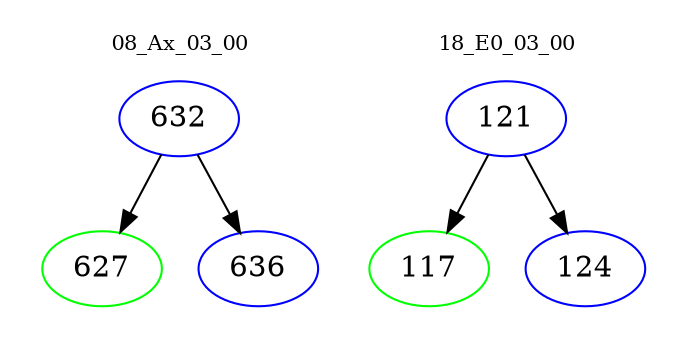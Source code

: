 digraph{
subgraph cluster_0 {
color = white
label = "08_Ax_03_00";
fontsize=10;
T0_632 [label="632", color="blue"]
T0_632 -> T0_627 [color="black"]
T0_627 [label="627", color="green"]
T0_632 -> T0_636 [color="black"]
T0_636 [label="636", color="blue"]
}
subgraph cluster_1 {
color = white
label = "18_E0_03_00";
fontsize=10;
T1_121 [label="121", color="blue"]
T1_121 -> T1_117 [color="black"]
T1_117 [label="117", color="green"]
T1_121 -> T1_124 [color="black"]
T1_124 [label="124", color="blue"]
}
}
